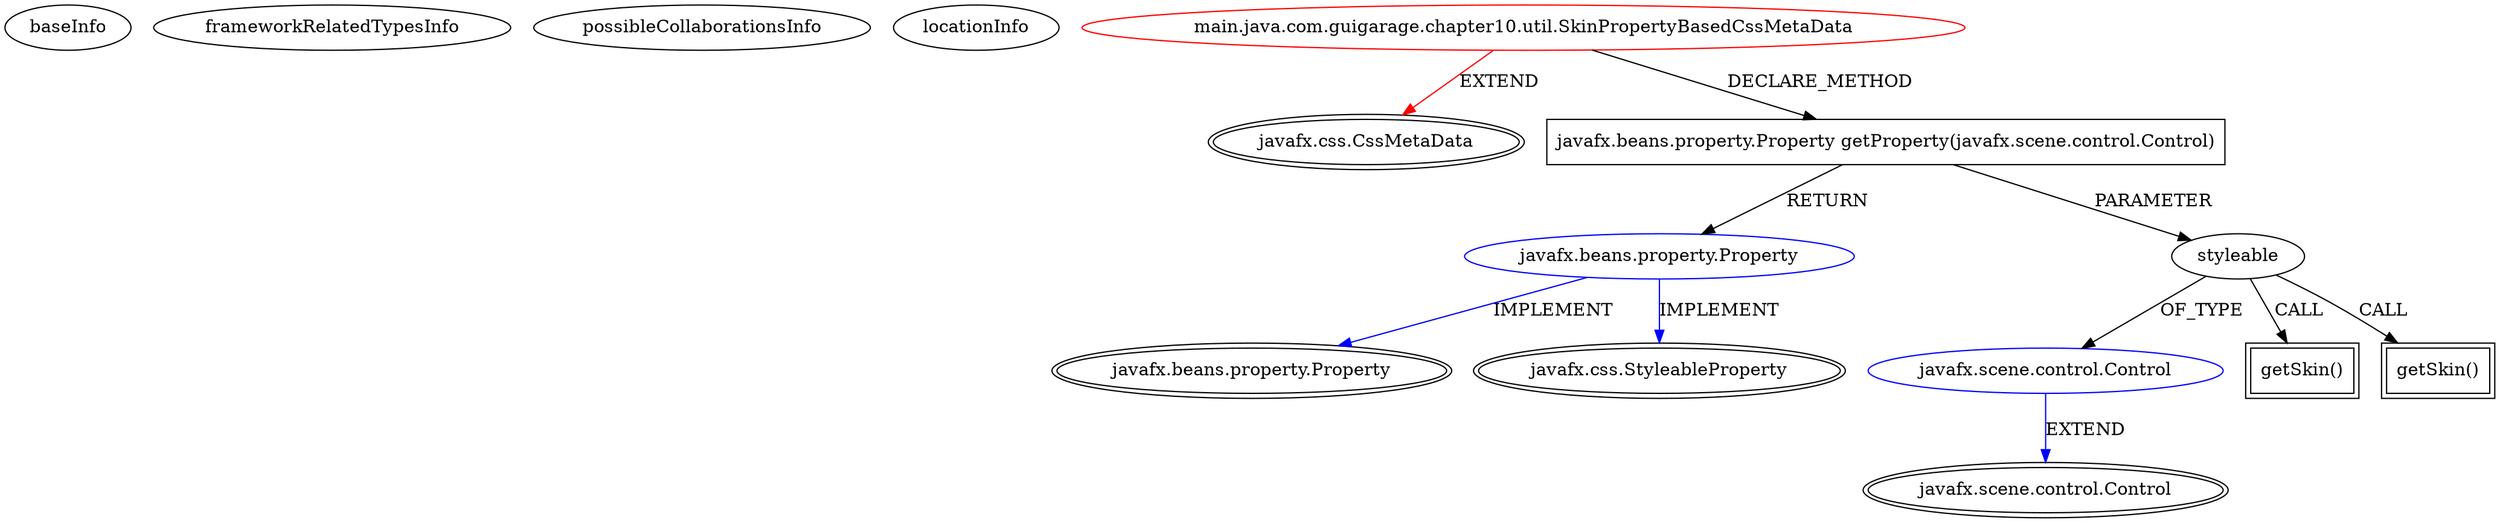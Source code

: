 digraph {
baseInfo[graphId=2846,category="extension_graph",isAnonymous=false,possibleRelation=true]
frameworkRelatedTypesInfo[0="javafx.css.CssMetaData"]
possibleCollaborationsInfo[0="2846~CLIENT_METHOD_DECLARATION-RETURN_TYPE-~javafx.css.CssMetaData ~javafx.beans.property.Property javafx.css.StyleableProperty ~false~false",1="2846~CLIENT_METHOD_DECLARATION-PARAMETER_DECLARATION-~javafx.css.CssMetaData ~javafx.scene.control.Control ~false~false"]
locationInfo[projectName="guigarage-mastering-javafx-controls",filePath="/guigarage-mastering-javafx-controls/mastering-javafx-controls-master/src/main/java/com/guigarage/chapter10/util/SkinPropertyBasedCssMetaData.java",contextSignature="SkinPropertyBasedCssMetaData",graphId="2846"]
0[label="main.java.com.guigarage.chapter10.util.SkinPropertyBasedCssMetaData",vertexType="ROOT_CLIENT_CLASS_DECLARATION",isFrameworkType=false,color=red]
1[label="javafx.css.CssMetaData",vertexType="FRAMEWORK_CLASS_TYPE",isFrameworkType=true,peripheries=2]
2[label="javafx.beans.property.Property getProperty(javafx.scene.control.Control)",vertexType="CLIENT_METHOD_DECLARATION",isFrameworkType=false,shape=box]
3[label="javafx.beans.property.Property",vertexType="REFERENCE_CLIENT_CLASS_DECLARATION",isFrameworkType=false,color=blue]
4[label="javafx.beans.property.Property",vertexType="FRAMEWORK_INTERFACE_TYPE",isFrameworkType=true,peripheries=2]
5[label="javafx.css.StyleableProperty",vertexType="FRAMEWORK_INTERFACE_TYPE",isFrameworkType=true,peripheries=2]
6[label="styleable",vertexType="PARAMETER_DECLARATION",isFrameworkType=false]
7[label="javafx.scene.control.Control",vertexType="REFERENCE_CLIENT_CLASS_DECLARATION",isFrameworkType=false,color=blue]
8[label="javafx.scene.control.Control",vertexType="FRAMEWORK_CLASS_TYPE",isFrameworkType=true,peripheries=2]
10[label="getSkin()",vertexType="INSIDE_CALL",isFrameworkType=true,peripheries=2,shape=box]
12[label="getSkin()",vertexType="INSIDE_CALL",isFrameworkType=true,peripheries=2,shape=box]
0->1[label="EXTEND",color=red]
0->2[label="DECLARE_METHOD"]
3->4[label="IMPLEMENT",color=blue]
3->5[label="IMPLEMENT",color=blue]
2->3[label="RETURN"]
7->8[label="EXTEND",color=blue]
6->7[label="OF_TYPE"]
2->6[label="PARAMETER"]
6->10[label="CALL"]
6->12[label="CALL"]
}
